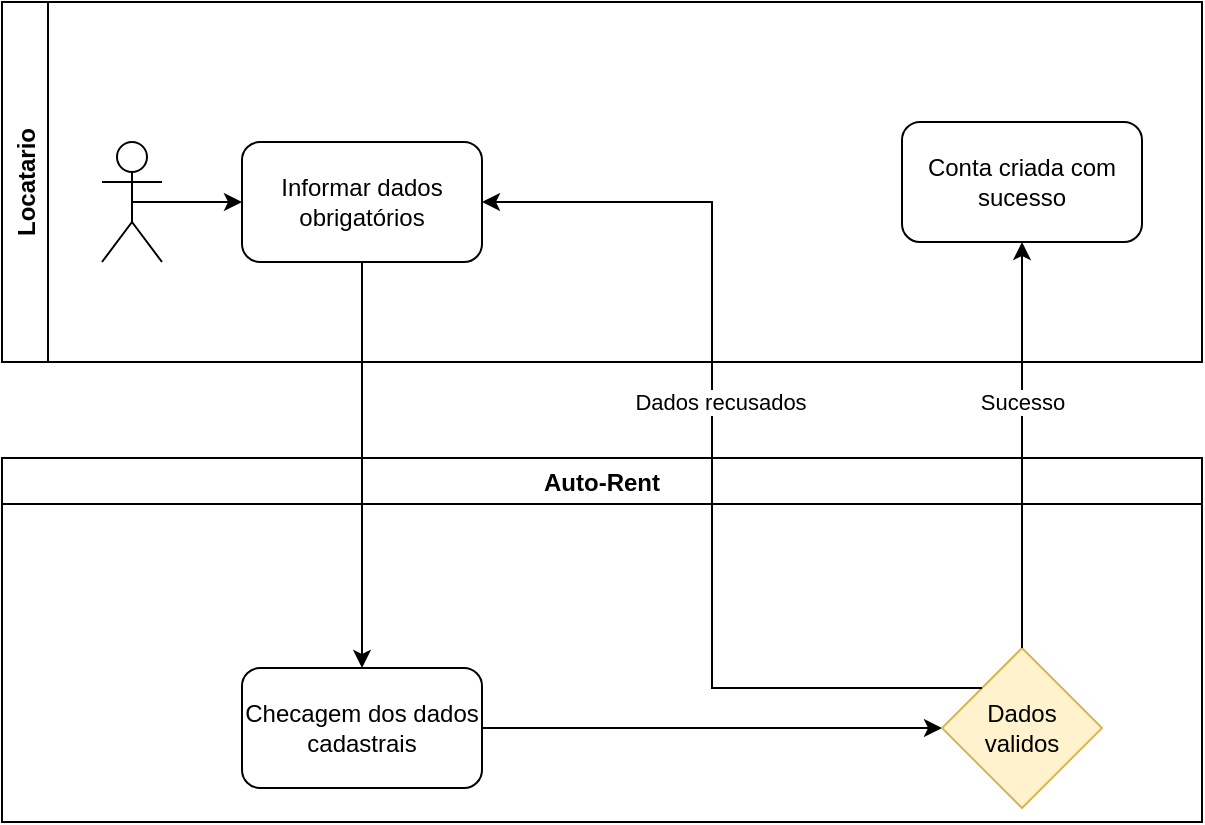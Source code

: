 <mxfile version="17.1.1" type="github">
  <diagram id="QY2IcG3Q2hbOiHZ_Ddlb" name="Page-1">
    <mxGraphModel dx="868" dy="482" grid="1" gridSize="10" guides="1" tooltips="1" connect="1" arrows="1" fold="1" page="1" pageScale="1" pageWidth="827" pageHeight="1169" math="0" shadow="0">
      <root>
        <mxCell id="0" />
        <mxCell id="1" parent="0" />
        <mxCell id="yo7VVVuzdkt2Id4pDzLs-1" value="Locatario" style="swimlane;horizontal=0;" parent="1" vertex="1">
          <mxGeometry x="40" y="30" width="600" height="180" as="geometry">
            <mxRectangle x="40" y="40" width="30" height="70" as="alternateBounds" />
          </mxGeometry>
        </mxCell>
        <mxCell id="yo7VVVuzdkt2Id4pDzLs-2" style="edgeStyle=orthogonalEdgeStyle;rounded=0;orthogonalLoop=1;jettySize=auto;html=1;exitX=0.5;exitY=0.5;exitDx=0;exitDy=0;exitPerimeter=0;entryX=0;entryY=0.5;entryDx=0;entryDy=0;" parent="yo7VVVuzdkt2Id4pDzLs-1" source="yo7VVVuzdkt2Id4pDzLs-3" target="yo7VVVuzdkt2Id4pDzLs-4" edge="1">
          <mxGeometry relative="1" as="geometry" />
        </mxCell>
        <mxCell id="yo7VVVuzdkt2Id4pDzLs-3" value="" style="shape=umlActor;verticalLabelPosition=bottom;verticalAlign=top;html=1;outlineConnect=0;" parent="yo7VVVuzdkt2Id4pDzLs-1" vertex="1">
          <mxGeometry x="50" y="70" width="30" height="60" as="geometry" />
        </mxCell>
        <mxCell id="yo7VVVuzdkt2Id4pDzLs-4" value="Informar dados obrigatórios" style="rounded=1;whiteSpace=wrap;html=1;" parent="yo7VVVuzdkt2Id4pDzLs-1" vertex="1">
          <mxGeometry x="120" y="70" width="120" height="60" as="geometry" />
        </mxCell>
        <mxCell id="yo7VVVuzdkt2Id4pDzLs-53" value="Conta criada com sucesso" style="rounded=1;whiteSpace=wrap;html=1;" parent="yo7VVVuzdkt2Id4pDzLs-1" vertex="1">
          <mxGeometry x="450" y="60" width="120" height="60" as="geometry" />
        </mxCell>
        <mxCell id="yo7VVVuzdkt2Id4pDzLs-22" value="Auto-Rent" style="swimlane;" parent="1" vertex="1">
          <mxGeometry x="40" y="258" width="600" height="182" as="geometry" />
        </mxCell>
        <mxCell id="yo7VVVuzdkt2Id4pDzLs-56" style="edgeStyle=orthogonalEdgeStyle;rounded=0;orthogonalLoop=1;jettySize=auto;html=1;entryX=0;entryY=0.5;entryDx=0;entryDy=0;" parent="yo7VVVuzdkt2Id4pDzLs-22" source="yo7VVVuzdkt2Id4pDzLs-26" target="yo7VVVuzdkt2Id4pDzLs-27" edge="1">
          <mxGeometry relative="1" as="geometry" />
        </mxCell>
        <mxCell id="yo7VVVuzdkt2Id4pDzLs-26" value="Checagem dos dados cadastrais" style="rounded=1;whiteSpace=wrap;html=1;" parent="yo7VVVuzdkt2Id4pDzLs-22" vertex="1">
          <mxGeometry x="120" y="105" width="120" height="60" as="geometry" />
        </mxCell>
        <mxCell id="yo7VVVuzdkt2Id4pDzLs-27" value="Dados &lt;br&gt;validos" style="rhombus;whiteSpace=wrap;html=1;fillColor=#fff2cc;strokeColor=#d6b656;" parent="yo7VVVuzdkt2Id4pDzLs-22" vertex="1">
          <mxGeometry x="470" y="95" width="80" height="80" as="geometry" />
        </mxCell>
        <mxCell id="yo7VVVuzdkt2Id4pDzLs-55" style="edgeStyle=orthogonalEdgeStyle;rounded=0;orthogonalLoop=1;jettySize=auto;html=1;entryX=0.5;entryY=0;entryDx=0;entryDy=0;" parent="1" source="yo7VVVuzdkt2Id4pDzLs-4" target="yo7VVVuzdkt2Id4pDzLs-26" edge="1">
          <mxGeometry relative="1" as="geometry" />
        </mxCell>
        <mxCell id="yo7VVVuzdkt2Id4pDzLs-57" style="edgeStyle=orthogonalEdgeStyle;rounded=0;orthogonalLoop=1;jettySize=auto;html=1;entryX=0.5;entryY=1;entryDx=0;entryDy=0;" parent="1" source="yo7VVVuzdkt2Id4pDzLs-27" target="yo7VVVuzdkt2Id4pDzLs-53" edge="1">
          <mxGeometry relative="1" as="geometry" />
        </mxCell>
        <mxCell id="yo7VVVuzdkt2Id4pDzLs-58" value="Sucesso" style="edgeLabel;html=1;align=center;verticalAlign=middle;resizable=0;points=[];" parent="yo7VVVuzdkt2Id4pDzLs-57" vertex="1" connectable="0">
          <mxGeometry x="0.176" y="-1" relative="1" as="geometry">
            <mxPoint x="-1" y="-4" as="offset" />
          </mxGeometry>
        </mxCell>
        <mxCell id="yo7VVVuzdkt2Id4pDzLs-62" style="edgeStyle=orthogonalEdgeStyle;rounded=0;orthogonalLoop=1;jettySize=auto;html=1;exitX=0;exitY=0;exitDx=0;exitDy=0;entryX=1;entryY=0.5;entryDx=0;entryDy=0;" parent="1" source="yo7VVVuzdkt2Id4pDzLs-27" target="yo7VVVuzdkt2Id4pDzLs-4" edge="1">
          <mxGeometry relative="1" as="geometry" />
        </mxCell>
        <mxCell id="DDJNuOkjFnU3IYlb2bml-1" value="Dados recusados" style="edgeLabel;html=1;align=center;verticalAlign=middle;resizable=0;points=[];" parent="yo7VVVuzdkt2Id4pDzLs-62" vertex="1" connectable="0">
          <mxGeometry x="0.107" y="-4" relative="1" as="geometry">
            <mxPoint y="-5" as="offset" />
          </mxGeometry>
        </mxCell>
      </root>
    </mxGraphModel>
  </diagram>
</mxfile>
